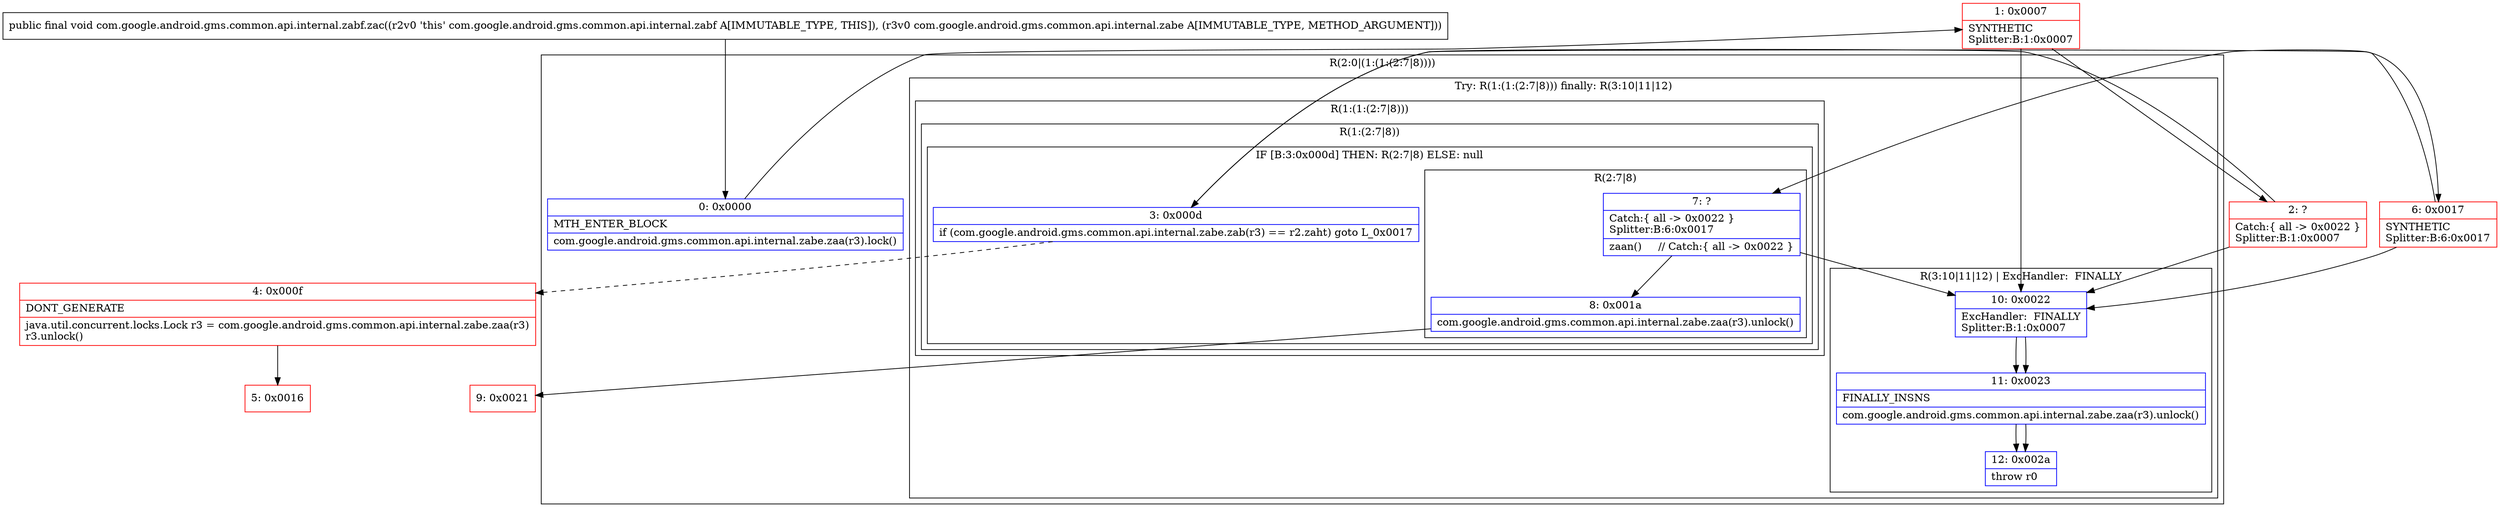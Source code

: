 digraph "CFG forcom.google.android.gms.common.api.internal.zabf.zac(Lcom\/google\/android\/gms\/common\/api\/internal\/zabe;)V" {
subgraph cluster_Region_1803454042 {
label = "R(2:0|(1:(1:(2:7|8))))";
node [shape=record,color=blue];
Node_0 [shape=record,label="{0\:\ 0x0000|MTH_ENTER_BLOCK\l|com.google.android.gms.common.api.internal.zabe.zaa(r3).lock()\l}"];
subgraph cluster_TryCatchRegion_499752462 {
label = "Try: R(1:(1:(2:7|8))) finally: R(3:10|11|12)";
node [shape=record,color=blue];
subgraph cluster_Region_637051401 {
label = "R(1:(1:(2:7|8)))";
node [shape=record,color=blue];
subgraph cluster_Region_1926454497 {
label = "R(1:(2:7|8))";
node [shape=record,color=blue];
subgraph cluster_IfRegion_1828739255 {
label = "IF [B:3:0x000d] THEN: R(2:7|8) ELSE: null";
node [shape=record,color=blue];
Node_3 [shape=record,label="{3\:\ 0x000d|if (com.google.android.gms.common.api.internal.zabe.zab(r3) == r2.zaht) goto L_0x0017\l}"];
subgraph cluster_Region_1021870839 {
label = "R(2:7|8)";
node [shape=record,color=blue];
Node_7 [shape=record,label="{7\:\ ?|Catch:\{ all \-\> 0x0022 \}\lSplitter:B:6:0x0017\l|zaan()     \/\/ Catch:\{ all \-\> 0x0022 \}\l}"];
Node_8 [shape=record,label="{8\:\ 0x001a|com.google.android.gms.common.api.internal.zabe.zaa(r3).unlock()\l}"];
}
}
}
}
subgraph cluster_Region_1549834121 {
label = "R(3:10|11|12) | ExcHandler:  FINALLY\l";
node [shape=record,color=blue];
Node_10 [shape=record,label="{10\:\ 0x0022|ExcHandler:  FINALLY\lSplitter:B:1:0x0007\l}"];
Node_11 [shape=record,label="{11\:\ 0x0023|FINALLY_INSNS\l|com.google.android.gms.common.api.internal.zabe.zaa(r3).unlock()\l}"];
Node_12 [shape=record,label="{12\:\ 0x002a|throw r0\l}"];
}
}
}
subgraph cluster_Region_1549834121 {
label = "R(3:10|11|12) | ExcHandler:  FINALLY\l";
node [shape=record,color=blue];
Node_10 [shape=record,label="{10\:\ 0x0022|ExcHandler:  FINALLY\lSplitter:B:1:0x0007\l}"];
Node_11 [shape=record,label="{11\:\ 0x0023|FINALLY_INSNS\l|com.google.android.gms.common.api.internal.zabe.zaa(r3).unlock()\l}"];
Node_12 [shape=record,label="{12\:\ 0x002a|throw r0\l}"];
}
Node_1 [shape=record,color=red,label="{1\:\ 0x0007|SYNTHETIC\lSplitter:B:1:0x0007\l}"];
Node_2 [shape=record,color=red,label="{2\:\ ?|Catch:\{ all \-\> 0x0022 \}\lSplitter:B:1:0x0007\l}"];
Node_4 [shape=record,color=red,label="{4\:\ 0x000f|DONT_GENERATE\l|java.util.concurrent.locks.Lock r3 = com.google.android.gms.common.api.internal.zabe.zaa(r3)\lr3.unlock()\l}"];
Node_5 [shape=record,color=red,label="{5\:\ 0x0016}"];
Node_6 [shape=record,color=red,label="{6\:\ 0x0017|SYNTHETIC\lSplitter:B:6:0x0017\l}"];
Node_9 [shape=record,color=red,label="{9\:\ 0x0021}"];
MethodNode[shape=record,label="{public final void com.google.android.gms.common.api.internal.zabf.zac((r2v0 'this' com.google.android.gms.common.api.internal.zabf A[IMMUTABLE_TYPE, THIS]), (r3v0 com.google.android.gms.common.api.internal.zabe A[IMMUTABLE_TYPE, METHOD_ARGUMENT])) }"];
MethodNode -> Node_0;
Node_0 -> Node_1;
Node_3 -> Node_4[style=dashed];
Node_3 -> Node_6;
Node_7 -> Node_8;
Node_7 -> Node_10;
Node_8 -> Node_9;
Node_10 -> Node_11;
Node_11 -> Node_12;
Node_10 -> Node_11;
Node_11 -> Node_12;
Node_1 -> Node_2;
Node_1 -> Node_10;
Node_2 -> Node_3;
Node_2 -> Node_10;
Node_4 -> Node_5;
Node_6 -> Node_7;
Node_6 -> Node_10;
}

